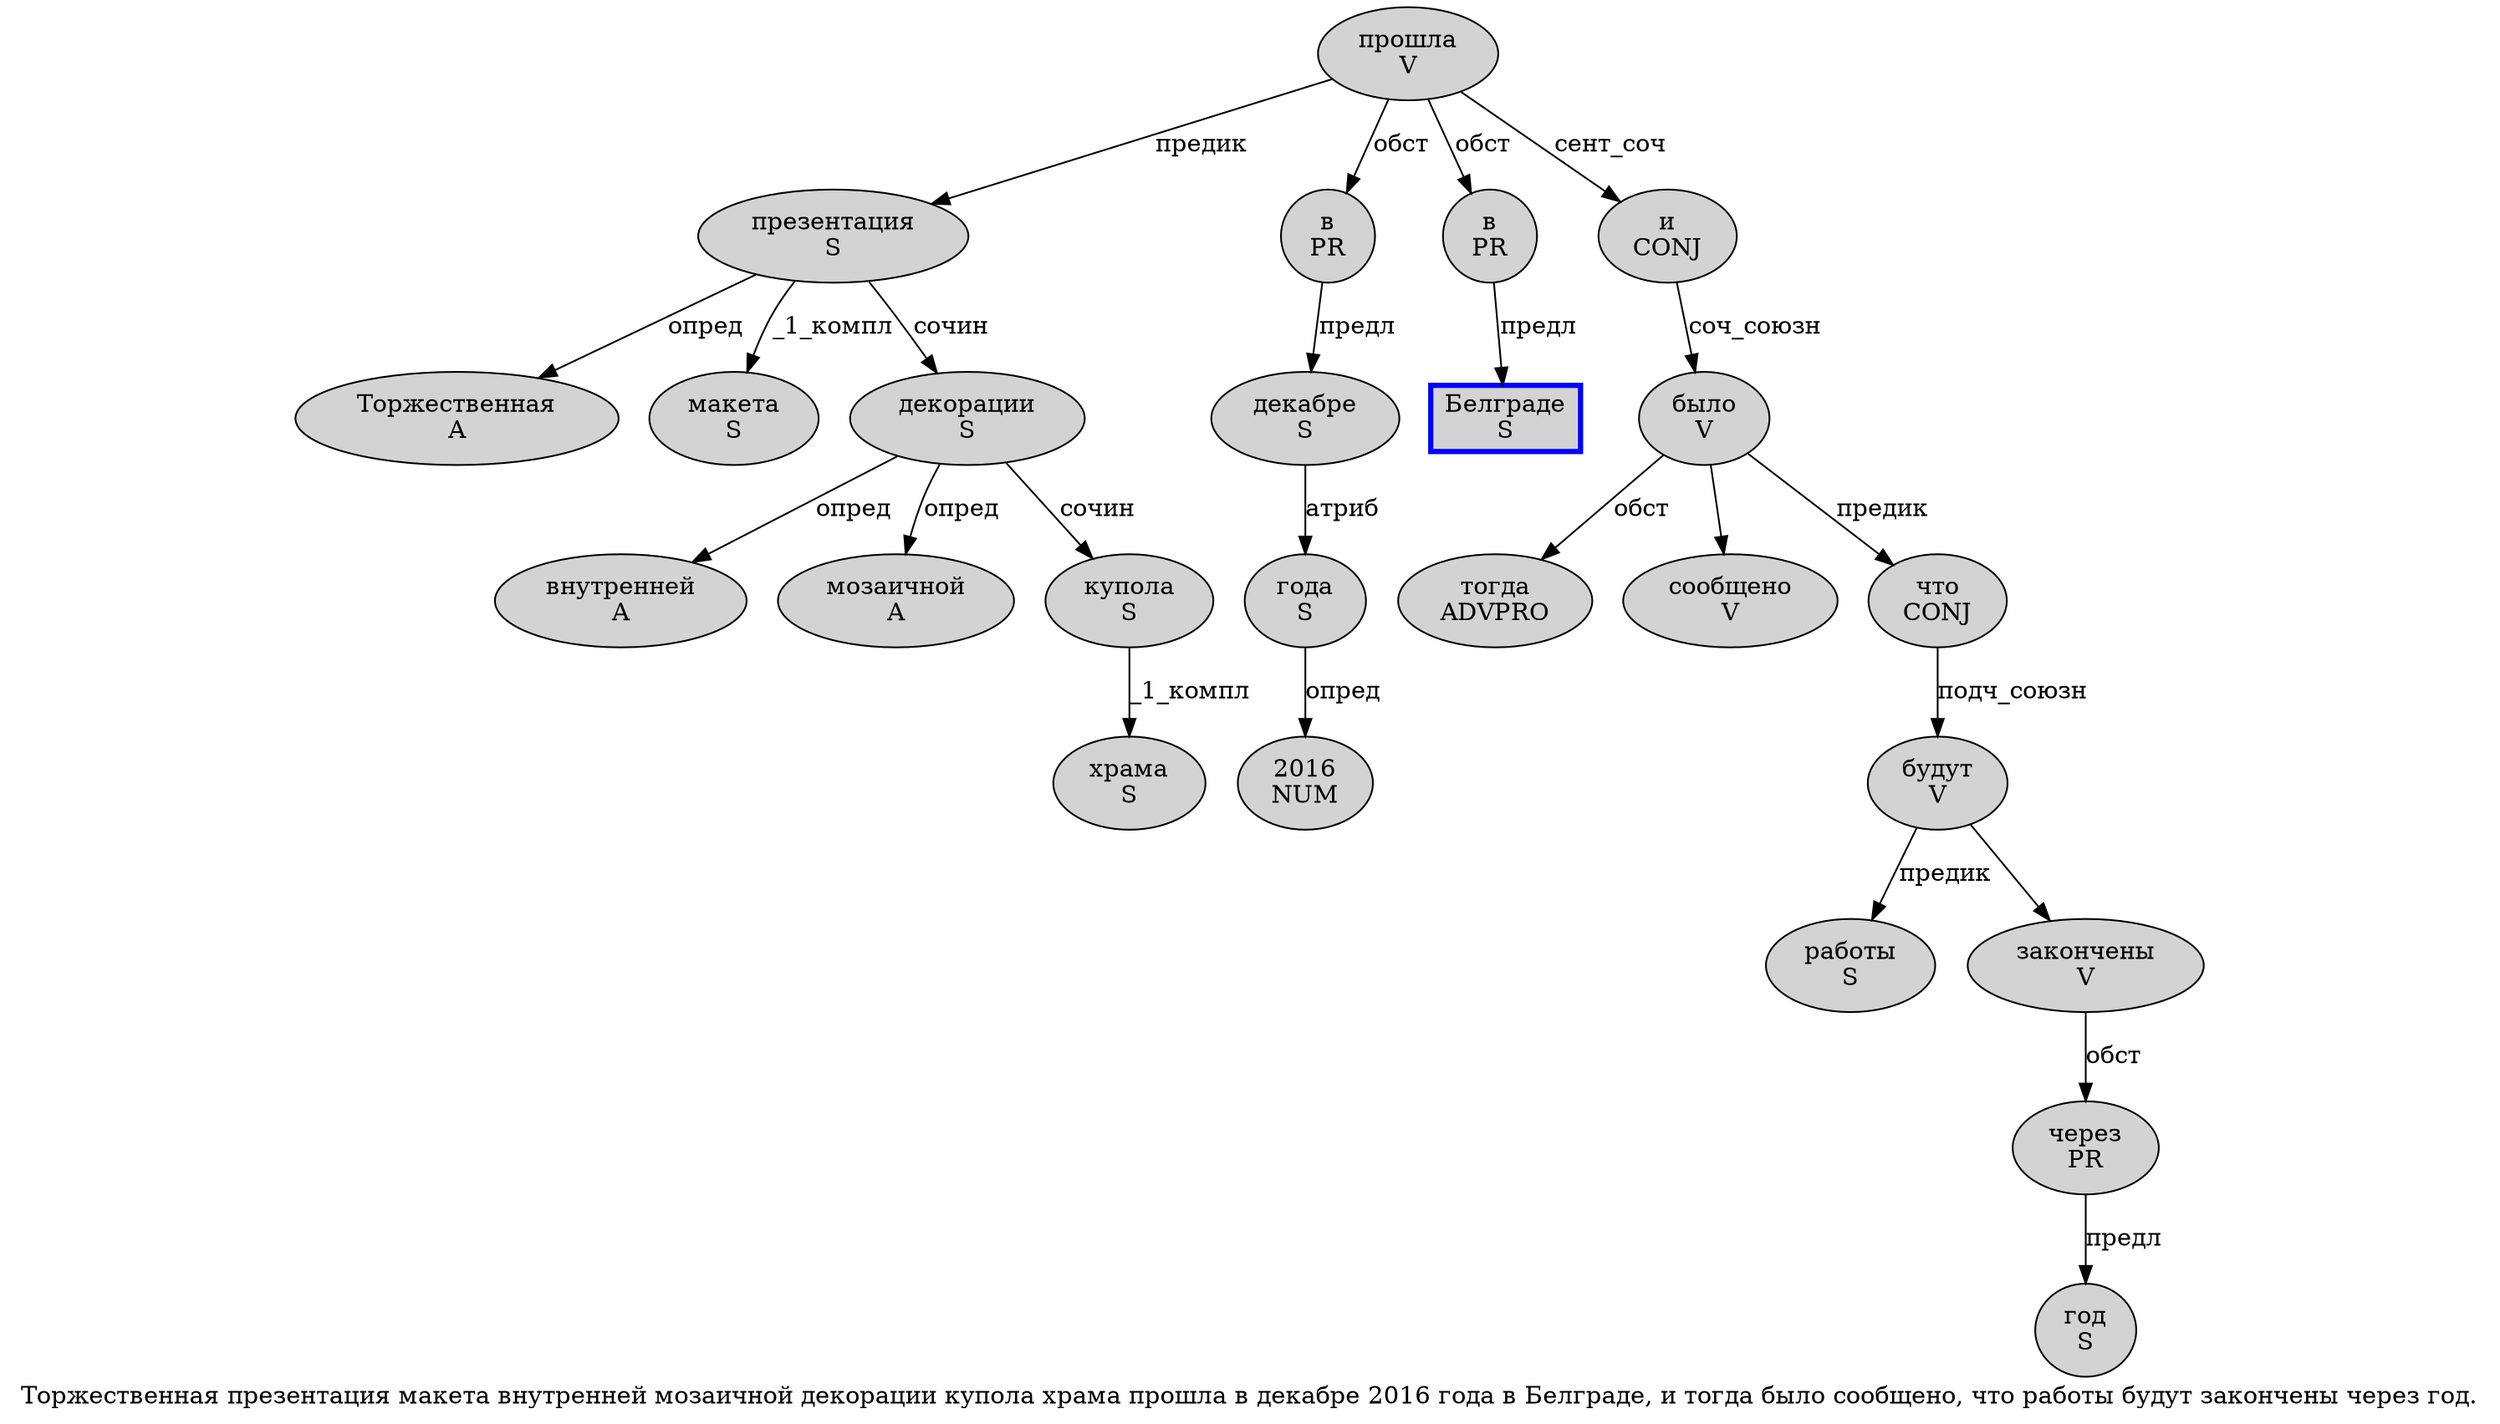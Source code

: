 digraph SENTENCE_757 {
	graph [label="Торжественная презентация макета внутренней мозаичной декорации купола храма прошла в декабре 2016 года в Белграде, и тогда было сообщено, что работы будут закончены через год."]
	node [style=filled]
		0 [label="Торжественная
A" color="" fillcolor=lightgray penwidth=1 shape=ellipse]
		1 [label="презентация
S" color="" fillcolor=lightgray penwidth=1 shape=ellipse]
		2 [label="макета
S" color="" fillcolor=lightgray penwidth=1 shape=ellipse]
		3 [label="внутренней
A" color="" fillcolor=lightgray penwidth=1 shape=ellipse]
		4 [label="мозаичной
A" color="" fillcolor=lightgray penwidth=1 shape=ellipse]
		5 [label="декорации
S" color="" fillcolor=lightgray penwidth=1 shape=ellipse]
		6 [label="купола
S" color="" fillcolor=lightgray penwidth=1 shape=ellipse]
		7 [label="храма
S" color="" fillcolor=lightgray penwidth=1 shape=ellipse]
		8 [label="прошла
V" color="" fillcolor=lightgray penwidth=1 shape=ellipse]
		9 [label="в
PR" color="" fillcolor=lightgray penwidth=1 shape=ellipse]
		10 [label="декабре
S" color="" fillcolor=lightgray penwidth=1 shape=ellipse]
		11 [label="2016
NUM" color="" fillcolor=lightgray penwidth=1 shape=ellipse]
		12 [label="года
S" color="" fillcolor=lightgray penwidth=1 shape=ellipse]
		13 [label="в
PR" color="" fillcolor=lightgray penwidth=1 shape=ellipse]
		14 [label="Белграде
S" color=blue fillcolor=lightgray penwidth=3 shape=box]
		16 [label="и
CONJ" color="" fillcolor=lightgray penwidth=1 shape=ellipse]
		17 [label="тогда
ADVPRO" color="" fillcolor=lightgray penwidth=1 shape=ellipse]
		18 [label="было
V" color="" fillcolor=lightgray penwidth=1 shape=ellipse]
		19 [label="сообщено
V" color="" fillcolor=lightgray penwidth=1 shape=ellipse]
		21 [label="что
CONJ" color="" fillcolor=lightgray penwidth=1 shape=ellipse]
		22 [label="работы
S" color="" fillcolor=lightgray penwidth=1 shape=ellipse]
		23 [label="будут
V" color="" fillcolor=lightgray penwidth=1 shape=ellipse]
		24 [label="закончены
V" color="" fillcolor=lightgray penwidth=1 shape=ellipse]
		25 [label="через
PR" color="" fillcolor=lightgray penwidth=1 shape=ellipse]
		26 [label="год
S" color="" fillcolor=lightgray penwidth=1 shape=ellipse]
			12 -> 11 [label="опред"]
			9 -> 10 [label="предл"]
			6 -> 7 [label="_1_компл"]
			13 -> 14 [label="предл"]
			23 -> 22 [label="предик"]
			23 -> 24
			1 -> 0 [label="опред"]
			1 -> 2 [label="_1_компл"]
			1 -> 5 [label="сочин"]
			8 -> 1 [label="предик"]
			8 -> 9 [label="обст"]
			8 -> 13 [label="обст"]
			8 -> 16 [label="сент_соч"]
			5 -> 3 [label="опред"]
			5 -> 4 [label="опред"]
			5 -> 6 [label="сочин"]
			18 -> 17 [label="обст"]
			18 -> 19
			18 -> 21 [label="предик"]
			25 -> 26 [label="предл"]
			10 -> 12 [label="атриб"]
			16 -> 18 [label="соч_союзн"]
			21 -> 23 [label="подч_союзн"]
			24 -> 25 [label="обст"]
}